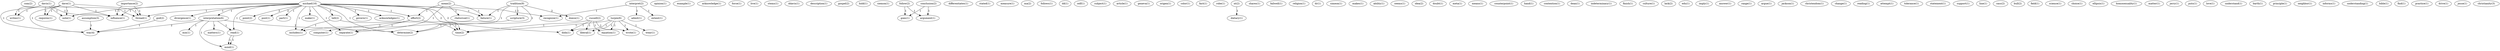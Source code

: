 digraph G {
  com [ label="com(2)" ];
  assumption [ label="assumption(3)" ];
  way [ label="way(4)" ];
  opinion [ label="opinion(1)" ];
  example [ label="example(1)" ];
  acknowledge [ label="acknowledge(1)" ];
  force [ label="force(1)" ];
  live [ label="live(1)" ];
  stems [ label="stems(1)" ];
  ddavis [ label="ddavis(1)" ];
  importance [ label="importance(2)" ];
  thread [ label="thread(1)" ];
  influence [ label="influence(1)" ];
  description [ label="description(1)" ];
  gospel [ label="gospel(2)" ];
  hold [ label="hold(1)" ];
  siemon [ label="siemon(1)" ];
  follow [ label="follow(2)" ];
  goes [ label="goes(1)" ];
  argument [ label="argument(1)" ];
  differentiates [ label="differentiates(1)" ];
  stated [ label="stated(1)" ];
  measure [ label="measure(1)" ];
  ma [ label="ma(2)" ];
  follows [ label="follows(1)" ];
  god [ label="god(2)" ];
  dd [ label="dd(1)" ];
  tradition [ label="tradition(9)" ];
  scripture [ label="scripture(3)" ];
  failure [ label="failure(1)" ];
  determine [ label="determine(2)" ];
  includes [ label="includes(1)" ];
  doesn [ label="doesn(1)" ];
  self [ label="self(1)" ];
  davis [ label="davis(1)" ];
  requires [ label="requires(1)" ];
  note [ label="note(1)" ];
  writes [ label="writes(1)" ];
  subject [ label="subject(1)" ];
  article [ label="article(1)" ];
  mean [ label="mean(2)" ];
  rhetorical [ label="rhetorical(1)" ];
  effort [ label="effort(2)" ];
  separate [ label="separate(1)" ];
  geneva [ label="geneva(1)" ];
  origen [ label="origen(1)" ];
  color [ label="color(1)" ];
  fact [ label="fact(1)" ];
  robe [ label="robe(1)" ];
  nt [ label="nt(2)" ];
  dietary [ label="dietary(1)" ];
  shares [ label="shares(1)" ];
  read [ label="read(1)" ];
  mind [ label="mind(1)" ];
  fallwell [ label="fallwell(1)" ];
  religion [ label="religion(1)" ];
  dr [ label="dr(1)" ];
  interpret [ label="interpret(2)" ];
  extent [ label="extent(1)" ];
  admit [ label="admit(1)" ];
  recognize [ label="recognize(1)" ];
  simeon [ label="simeon(1)" ];
  makes [ label="makes(1)" ];
  ability [ label="ability(1)" ];
  seems [ label="seems(1)" ];
  idea [ label="idea(2)" ];
  doubt [ label="doubt(1)" ];
  meta [ label="meta(1)" ];
  dave [ label="dave(1)" ];
  means [ label="means(1)" ];
  counterpoint [ label="counterpoint(1)" ];
  hand [ label="hand(1)" ];
  contention [ label="contention(1)" ];
  michael [ label="michael(16)" ];
  point [ label="point(2)" ];
  post [ label="post(1)" ];
  interpretation [ label="interpretation(6)" ];
  tell [ label="tell(2)" ];
  part [ label="part(1)" ];
  make [ label="make(1)" ];
  govern [ label="govern(1)" ];
  read [ label="read(1)" ];
  acknowledges [ label="acknowledges(1)" ];
  divergence [ label="divergence(1)" ];
  time [ label="time(2)" ];
  didn [ label="didn(1)" ];
  dean [ label="dean(1)" ];
  indeterminacy [ label="indeterminacy(1)" ];
  finish [ label="finish(1)" ];
  culture [ label="culture(1)" ];
  lack [ label="lack(2)" ];
  conclusion [ label="conclusion(2)" ];
  edu [ label="edu(1)" ];
  imply [ label="imply(1)" ];
  answer [ label="answer(1)" ];
  range [ label="range(1)" ];
  matters [ label="matters(1)" ];
  mix [ label="mix(1)" ];
  argue [ label="argue(1)" ];
  jackson [ label="jackson(1)" ];
  christendom [ label="christendom(1)" ];
  change [ label="change(1)" ];
  russell [ label="russell(2)" ];
  liberal [ label="liberal(1)" ];
  equation [ label="equation(1)" ];
  wrote [ label="wrote(1)" ];
  reading [ label="reading(1)" ];
  attempt [ label="attempt(1)" ];
  tolerance [ label="tolerance(1)" ];
  statement [ label="statement(1)" ];
  support [ label="support(1)" ];
  line [ label="line(1)" ];
  turpin [ label="turpin(6)" ];
  wear [ label="wear(1)" ];
  cass [ label="cass(2)" ];
  bull [ label="bull(2)" ];
  field [ label="field(1)" ];
  science [ label="science(1)" ];
  choice [ label="choice(1)" ];
  ellipsis [ label="ellipsis(1)" ];
  homosexuality [ label="homosexuality(1)" ];
  matter [ label="matter(1)" ];
  jerry [ label="jerry(1)" ];
  puts [ label="puts(1)" ];
  love [ label="love(1)" ];
  computer [ label="computer(1)" ];
  understand [ label="understand(1)" ];
  barth [ label="barth(1)" ];
  principle [ label="principle(1)" ];
  neighbor [ label="neighbor(1)" ];
  informs [ label="informs(1)" ];
  understanding [ label="understanding(1)" ];
  bible [ label="bible(1)" ];
  find [ label="find(1)" ];
  practice [ label="practice(1)" ];
  drive [ label="drive(1)" ];
  jesse [ label="jesse(1)" ];
  christianity [ label="christianity(3)" ];
  assumption -> way [ label="1" ];
  importance -> thread [ label="1" ];
  importance -> influence [ label="1" ];
  follow -> goes [ label="1" ];
  follow -> argument [ label="1" ];
  god -> way [ label="1" ];
  tradition -> scripture [ label="1" ];
  tradition -> failure [ label="1" ];
  tradition -> determine [ label="1" ];
  tradition -> includes [ label="1" ];
  tradition -> doesn [ label="2" ];
  scripture -> determine [ label="1" ];
  davis -> requires [ label="1" ];
  davis -> note [ label="1" ];
  davis -> thread [ label="1" ];
  davis -> influence [ label="1" ];
  davis -> way [ label="1" ];
  davis -> writes [ label="1" ];
  mean -> rhetorical [ label="1" ];
  mean -> failure [ label="1" ];
  mean -> effort [ label="1" ];
  mean -> separate [ label="1" ];
  nt -> dietary [ label="1" ];
  read -> mind [ label="1" ];
  interpret -> extent [ label="1" ];
  interpret -> admit [ label="1" ];
  interpret -> recognize [ label="1" ];
  dave -> requires [ label="1" ];
  dave -> note [ label="1" ];
  dave -> thread [ label="1" ];
  dave -> influence [ label="1" ];
  dave -> way [ label="1" ];
  dave -> writes [ label="1" ];
  michael -> note [ label="1" ];
  michael -> thread [ label="1" ];
  michael -> point [ label="2" ];
  michael -> post [ label="2" ];
  michael -> influence [ label="1" ];
  michael -> interpretation [ label="1" ];
  michael -> tell [ label="3" ];
  michael -> part [ label="1" ];
  michael -> make [ label="1" ];
  michael -> govern [ label="1" ];
  michael -> failure [ label="1" ];
  michael -> determine [ label="1" ];
  michael -> read [ label="1" ];
  michael -> includes [ label="1" ];
  michael -> acknowledges [ label="1" ];
  michael -> effort [ label="1" ];
  michael -> divergence [ label="1" ];
  michael -> time [ label="2" ];
  michael -> separate [ label="1" ];
  michael -> didn [ label="2" ];
  michael -> recognize [ label="1" ];
  conclusion -> goes [ label="1" ];
  conclusion -> argument [ label="1" ];
  interpretation -> matters [ label="1" ];
  interpretation -> mix [ label="1" ];
  interpretation -> determine [ label="2" ];
  interpretation -> read [ label="1" ];
  interpretation -> way [ label="2" ];
  interpretation -> mind [ label="1" ];
  tell -> includes [ label="1" ];
  tell -> time [ label="1" ];
  russell -> liberal [ label="1" ];
  russell -> equation [ label="1" ];
  russell -> wrote [ label="1" ];
  russell -> time [ label="1" ];
  russell -> didn [ label="1" ];
  turpin -> liberal [ label="1" ];
  turpin -> wear [ label="1" ];
  turpin -> equation [ label="1" ];
  turpin -> wrote [ label="1" ];
  turpin -> time [ label="1" ];
  turpin -> didn [ label="1" ];
  read -> mind [ label="1" ];
  effort -> computer [ label="1" ];
  effort -> time [ label="1" ];
  effort -> separate [ label="1" ];
}
